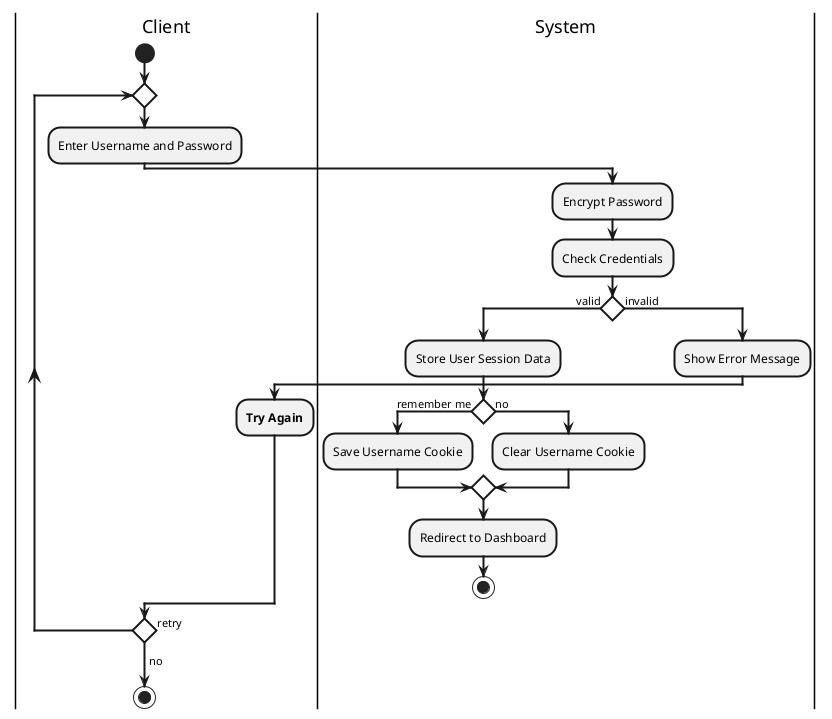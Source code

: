 @startuml
skinparam defaultTextAlignment center
skinparam ArrowThickness 2
skinparam ActivityBorderThickness 2
skinparam ActivityDiamondBackgroundColor white
skinparam ActivityDiamondBorderThickness 2

|Client|
start
repeat
:Enter Username and Password;

|System|
:Encrypt Password;
:Check Credentials;

if () then (valid)
  :Store User Session Data;
  if () then (remember me)
    :Save Username Cookie;
  else (no)
    :Clear Username Cookie;
  endif
  :Redirect to Dashboard;
  stop
else (invalid)
  :Show Error Message;
  |Client|
  :**Try Again**;
endif
repeat while () is (retry)
->no;
stop

@enduml 